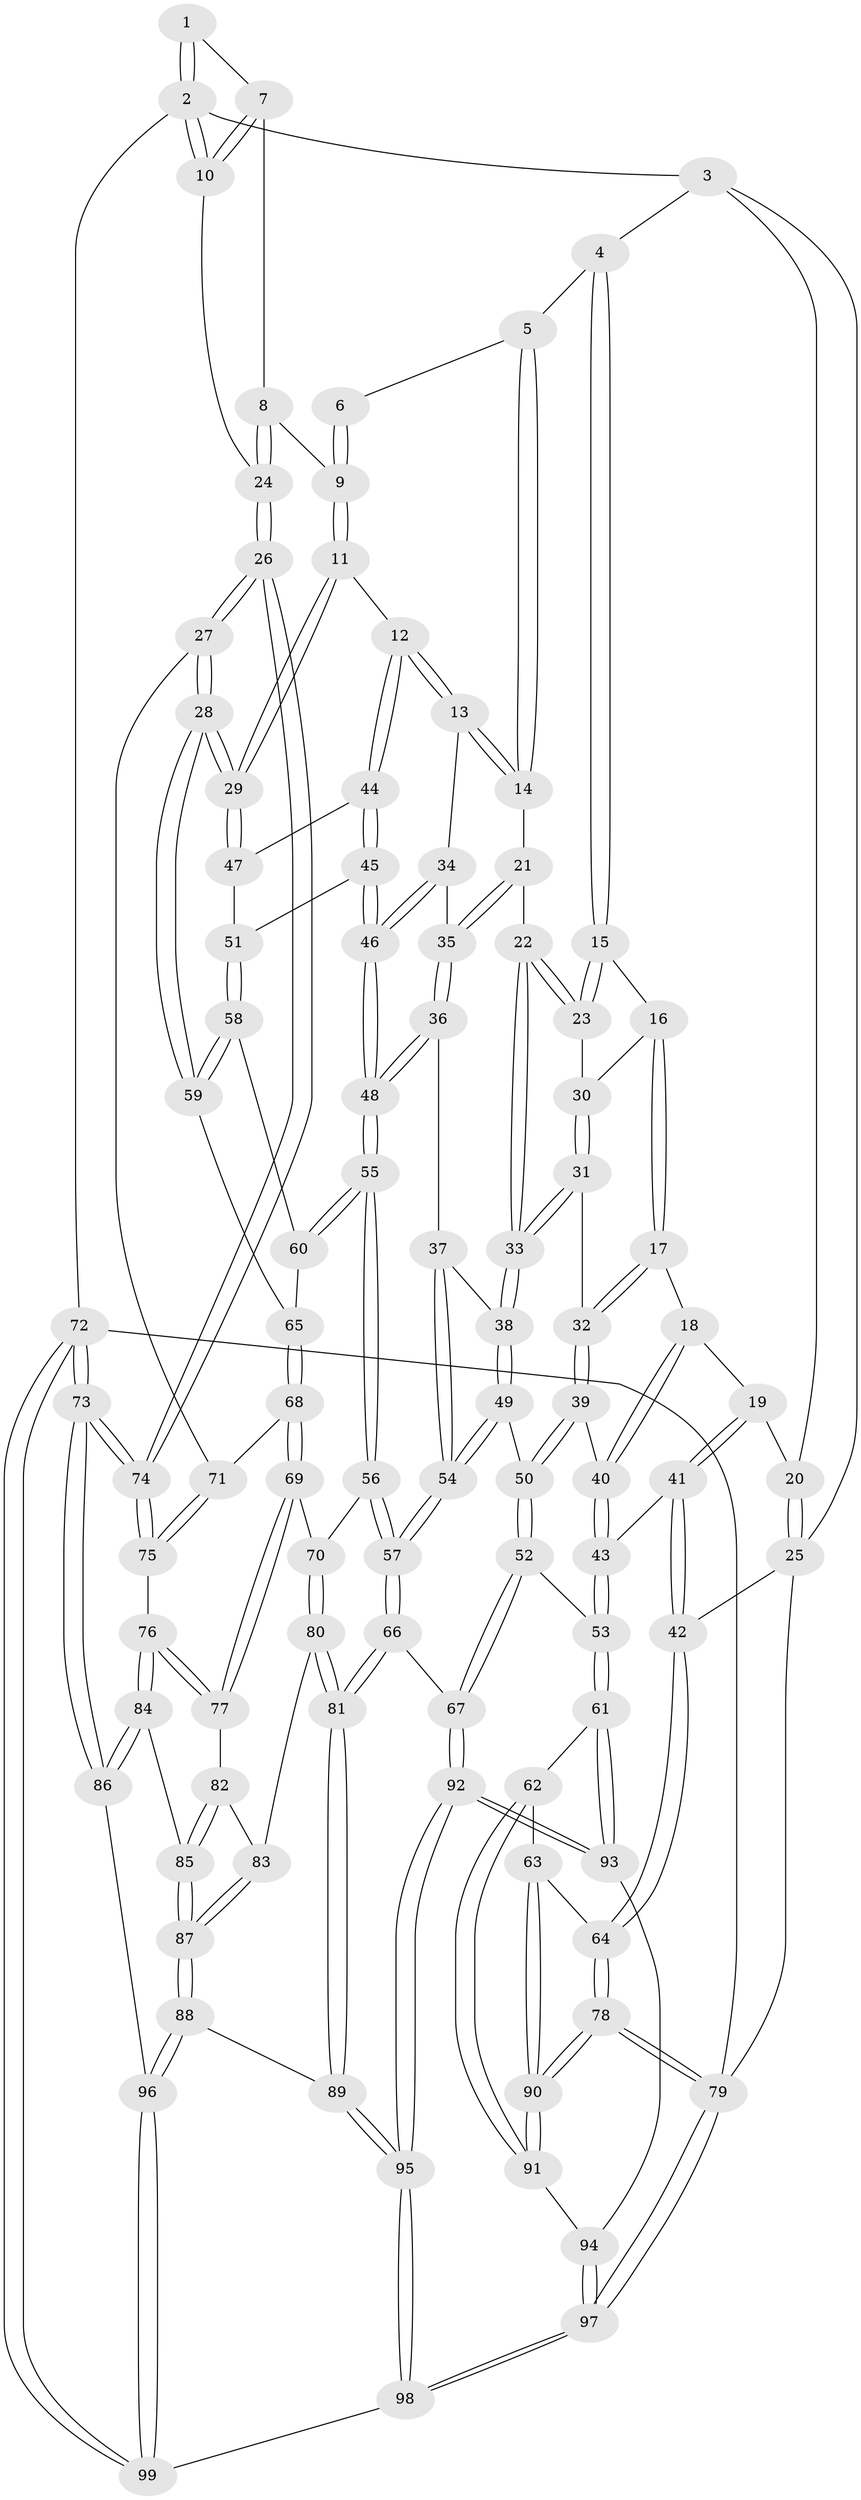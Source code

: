 // coarse degree distribution, {5: 0.1794871794871795, 3: 0.23076923076923078, 6: 0.10256410256410256, 8: 0.02564102564102564, 1: 0.02564102564102564, 2: 0.05128205128205128, 4: 0.3333333333333333, 7: 0.02564102564102564, 10: 0.02564102564102564}
// Generated by graph-tools (version 1.1) at 2025/04/03/04/25 22:04:49]
// undirected, 99 vertices, 244 edges
graph export_dot {
graph [start="1"]
  node [color=gray90,style=filled];
  1 [pos="+0.7231776243777289+0"];
  2 [pos="+1+0"];
  3 [pos="+0.38865316760533153+0"];
  4 [pos="+0.4847174867717762+0"];
  5 [pos="+0.532667493102116+0"];
  6 [pos="+0.6129645730536746+0"];
  7 [pos="+0.9066433740161963+0.10553777122138962"];
  8 [pos="+0.8923027317682104+0.13727771802712138"];
  9 [pos="+0.8382360770374797+0.18327674396023264"];
  10 [pos="+1+0"];
  11 [pos="+0.8271983007295394+0.22831284215499215"];
  12 [pos="+0.7568567514653446+0.25864846592456503"];
  13 [pos="+0.6920105014798894+0.2521441331466387"];
  14 [pos="+0.6295124821310107+0.20414857434871359"];
  15 [pos="+0.4149739272635799+0.10243014356793735"];
  16 [pos="+0.35649757069206045+0.2127060626697062"];
  17 [pos="+0.3435836572044479+0.22521391136848995"];
  18 [pos="+0.24360720457217344+0.24791613853770592"];
  19 [pos="+0.15397552904418207+0.22032587814594526"];
  20 [pos="+0.13566647898027895+0.14666256183772425"];
  21 [pos="+0.5394007319065495+0.27624448830980425"];
  22 [pos="+0.5359726870303548+0.2774983313045506"];
  23 [pos="+0.5141255985290902+0.27128814470181756"];
  24 [pos="+1+0.29441000907391635"];
  25 [pos="+0+0"];
  26 [pos="+1+0.4027394939094109"];
  27 [pos="+1+0.41270774075069955"];
  28 [pos="+1+0.40934724003241346"];
  29 [pos="+1+0.3768003565521041"];
  30 [pos="+0.4671445219501744+0.28104728987579347"];
  31 [pos="+0.4182376990715913+0.3738326451191297"];
  32 [pos="+0.39443656422215234+0.37654331793114004"];
  33 [pos="+0.5021898882170659+0.39707699535454455"];
  34 [pos="+0.6768752258610018+0.2882900355847343"];
  35 [pos="+0.6191482258436464+0.38646930391738576"];
  36 [pos="+0.6143481065837951+0.4104612712535296"];
  37 [pos="+0.5901638487284588+0.42052587858685075"];
  38 [pos="+0.5139750846767213+0.41049248344473477"];
  39 [pos="+0.3885169491555449+0.38275676520094515"];
  40 [pos="+0.2799413226625831+0.40908969983418125"];
  41 [pos="+0.052222207096937284+0.3589365475783796"];
  42 [pos="+0+0.44522574602043197"];
  43 [pos="+0.24592905798780088+0.45468834884700005"];
  44 [pos="+0.7703883814080544+0.4027575699184037"];
  45 [pos="+0.7347771725917267+0.4457875245775158"];
  46 [pos="+0.7232172491271928+0.45427055892373297"];
  47 [pos="+0.8159535997319437+0.40464657532791093"];
  48 [pos="+0.7133794177327181+0.4635979546211835"];
  49 [pos="+0.4761326985459892+0.5138885907001098"];
  50 [pos="+0.4066634436605654+0.5275900982657129"];
  51 [pos="+0.8346916922715346+0.4829267197472586"];
  52 [pos="+0.28755405374128673+0.6409067195894536"];
  53 [pos="+0.2695937552720682+0.6405164455498902"];
  54 [pos="+0.5726472324301181+0.5824426019631521"];
  55 [pos="+0.7134988833173792+0.549585291273479"];
  56 [pos="+0.6822283532666563+0.6089886821270901"];
  57 [pos="+0.6038101966500892+0.6335526103895645"];
  58 [pos="+0.8507645592668802+0.49504587628565533"];
  59 [pos="+0.9541659776421815+0.4826439206541243"];
  60 [pos="+0.7963788328402288+0.5439529142743931"];
  61 [pos="+0.267575768436828+0.6417009123093003"];
  62 [pos="+0.2473029781505417+0.6468416536110843"];
  63 [pos="+0.21118550884206128+0.6518281919874809"];
  64 [pos="+0+0.5100484795676492"];
  65 [pos="+0.8668333044165843+0.5939221584076919"];
  66 [pos="+0.5265309411524123+0.7500461595227456"];
  67 [pos="+0.504328466115361+0.7572709932061136"];
  68 [pos="+0.8658068212430126+0.6091764429833234"];
  69 [pos="+0.8179347207145421+0.6625221737759297"];
  70 [pos="+0.7173244243568175+0.6361239161963447"];
  71 [pos="+0.9391033427973192+0.6501556164178187"];
  72 [pos="+1+1"];
  73 [pos="+1+0.8992024731985492"];
  74 [pos="+1+0.8979094119470482"];
  75 [pos="+0.9421600599614877+0.7032785652379346"];
  76 [pos="+0.8922778856634186+0.7259613205517194"];
  77 [pos="+0.8335532157416404+0.6923201024898322"];
  78 [pos="+0+1"];
  79 [pos="+0+1"];
  80 [pos="+0.7367709220708052+0.7217586456560011"];
  81 [pos="+0.651459579854049+0.8352459030255753"];
  82 [pos="+0.8115592175046697+0.7284634735869228"];
  83 [pos="+0.7702367060173779+0.7575606495511785"];
  84 [pos="+0.8748621971792323+0.8329710062582728"];
  85 [pos="+0.8497074550652425+0.8443421990826034"];
  86 [pos="+0.9966319464019396+0.8587388411277308"];
  87 [pos="+0.7685732060301661+0.897355403567888"];
  88 [pos="+0.7640950399162225+0.902506392005694"];
  89 [pos="+0.6907761188242616+0.8749008926344912"];
  90 [pos="+0.03579986910986097+0.8844734832905689"];
  91 [pos="+0.20583286125026326+0.8733686054241245"];
  92 [pos="+0.42726262390322267+0.955342402056514"];
  93 [pos="+0.29605646400464225+0.8956620303233276"];
  94 [pos="+0.2730198521019101+0.9019771031089404"];
  95 [pos="+0.45770620771342196+1"];
  96 [pos="+0.7951066811962104+1"];
  97 [pos="+0+1"];
  98 [pos="+0.45507248166510544+1"];
  99 [pos="+0.8456235694455515+1"];
  1 -- 2;
  1 -- 2;
  1 -- 7;
  2 -- 3;
  2 -- 10;
  2 -- 10;
  2 -- 72;
  3 -- 4;
  3 -- 20;
  3 -- 25;
  4 -- 5;
  4 -- 15;
  4 -- 15;
  5 -- 6;
  5 -- 14;
  5 -- 14;
  6 -- 9;
  6 -- 9;
  7 -- 8;
  7 -- 10;
  7 -- 10;
  8 -- 9;
  8 -- 24;
  8 -- 24;
  9 -- 11;
  9 -- 11;
  10 -- 24;
  11 -- 12;
  11 -- 29;
  11 -- 29;
  12 -- 13;
  12 -- 13;
  12 -- 44;
  12 -- 44;
  13 -- 14;
  13 -- 14;
  13 -- 34;
  14 -- 21;
  15 -- 16;
  15 -- 23;
  15 -- 23;
  16 -- 17;
  16 -- 17;
  16 -- 30;
  17 -- 18;
  17 -- 32;
  17 -- 32;
  18 -- 19;
  18 -- 40;
  18 -- 40;
  19 -- 20;
  19 -- 41;
  19 -- 41;
  20 -- 25;
  20 -- 25;
  21 -- 22;
  21 -- 35;
  21 -- 35;
  22 -- 23;
  22 -- 23;
  22 -- 33;
  22 -- 33;
  23 -- 30;
  24 -- 26;
  24 -- 26;
  25 -- 42;
  25 -- 79;
  26 -- 27;
  26 -- 27;
  26 -- 74;
  26 -- 74;
  27 -- 28;
  27 -- 28;
  27 -- 71;
  28 -- 29;
  28 -- 29;
  28 -- 59;
  28 -- 59;
  29 -- 47;
  29 -- 47;
  30 -- 31;
  30 -- 31;
  31 -- 32;
  31 -- 33;
  31 -- 33;
  32 -- 39;
  32 -- 39;
  33 -- 38;
  33 -- 38;
  34 -- 35;
  34 -- 46;
  34 -- 46;
  35 -- 36;
  35 -- 36;
  36 -- 37;
  36 -- 48;
  36 -- 48;
  37 -- 38;
  37 -- 54;
  37 -- 54;
  38 -- 49;
  38 -- 49;
  39 -- 40;
  39 -- 50;
  39 -- 50;
  40 -- 43;
  40 -- 43;
  41 -- 42;
  41 -- 42;
  41 -- 43;
  42 -- 64;
  42 -- 64;
  43 -- 53;
  43 -- 53;
  44 -- 45;
  44 -- 45;
  44 -- 47;
  45 -- 46;
  45 -- 46;
  45 -- 51;
  46 -- 48;
  46 -- 48;
  47 -- 51;
  48 -- 55;
  48 -- 55;
  49 -- 50;
  49 -- 54;
  49 -- 54;
  50 -- 52;
  50 -- 52;
  51 -- 58;
  51 -- 58;
  52 -- 53;
  52 -- 67;
  52 -- 67;
  53 -- 61;
  53 -- 61;
  54 -- 57;
  54 -- 57;
  55 -- 56;
  55 -- 56;
  55 -- 60;
  55 -- 60;
  56 -- 57;
  56 -- 57;
  56 -- 70;
  57 -- 66;
  57 -- 66;
  58 -- 59;
  58 -- 59;
  58 -- 60;
  59 -- 65;
  60 -- 65;
  61 -- 62;
  61 -- 93;
  61 -- 93;
  62 -- 63;
  62 -- 91;
  62 -- 91;
  63 -- 64;
  63 -- 90;
  63 -- 90;
  64 -- 78;
  64 -- 78;
  65 -- 68;
  65 -- 68;
  66 -- 67;
  66 -- 81;
  66 -- 81;
  67 -- 92;
  67 -- 92;
  68 -- 69;
  68 -- 69;
  68 -- 71;
  69 -- 70;
  69 -- 77;
  69 -- 77;
  70 -- 80;
  70 -- 80;
  71 -- 75;
  71 -- 75;
  72 -- 73;
  72 -- 73;
  72 -- 99;
  72 -- 99;
  72 -- 79;
  73 -- 74;
  73 -- 74;
  73 -- 86;
  73 -- 86;
  74 -- 75;
  74 -- 75;
  75 -- 76;
  76 -- 77;
  76 -- 77;
  76 -- 84;
  76 -- 84;
  77 -- 82;
  78 -- 79;
  78 -- 79;
  78 -- 90;
  78 -- 90;
  79 -- 97;
  79 -- 97;
  80 -- 81;
  80 -- 81;
  80 -- 83;
  81 -- 89;
  81 -- 89;
  82 -- 83;
  82 -- 85;
  82 -- 85;
  83 -- 87;
  83 -- 87;
  84 -- 85;
  84 -- 86;
  84 -- 86;
  85 -- 87;
  85 -- 87;
  86 -- 96;
  87 -- 88;
  87 -- 88;
  88 -- 89;
  88 -- 96;
  88 -- 96;
  89 -- 95;
  89 -- 95;
  90 -- 91;
  90 -- 91;
  91 -- 94;
  92 -- 93;
  92 -- 93;
  92 -- 95;
  92 -- 95;
  93 -- 94;
  94 -- 97;
  94 -- 97;
  95 -- 98;
  95 -- 98;
  96 -- 99;
  96 -- 99;
  97 -- 98;
  97 -- 98;
  98 -- 99;
}

